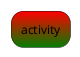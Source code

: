 {
  "sha1": "54y2wlapdm2ury2pjewzxoaaygjo9xx",
  "insertion": {
    "when": "2024-05-30T20:48:20.654Z",
    "user": "plantuml@gmail.com"
  }
}
@startuml
skinparam activity {
        BackgroundColor  red-green
}
:activity;
@enduml
